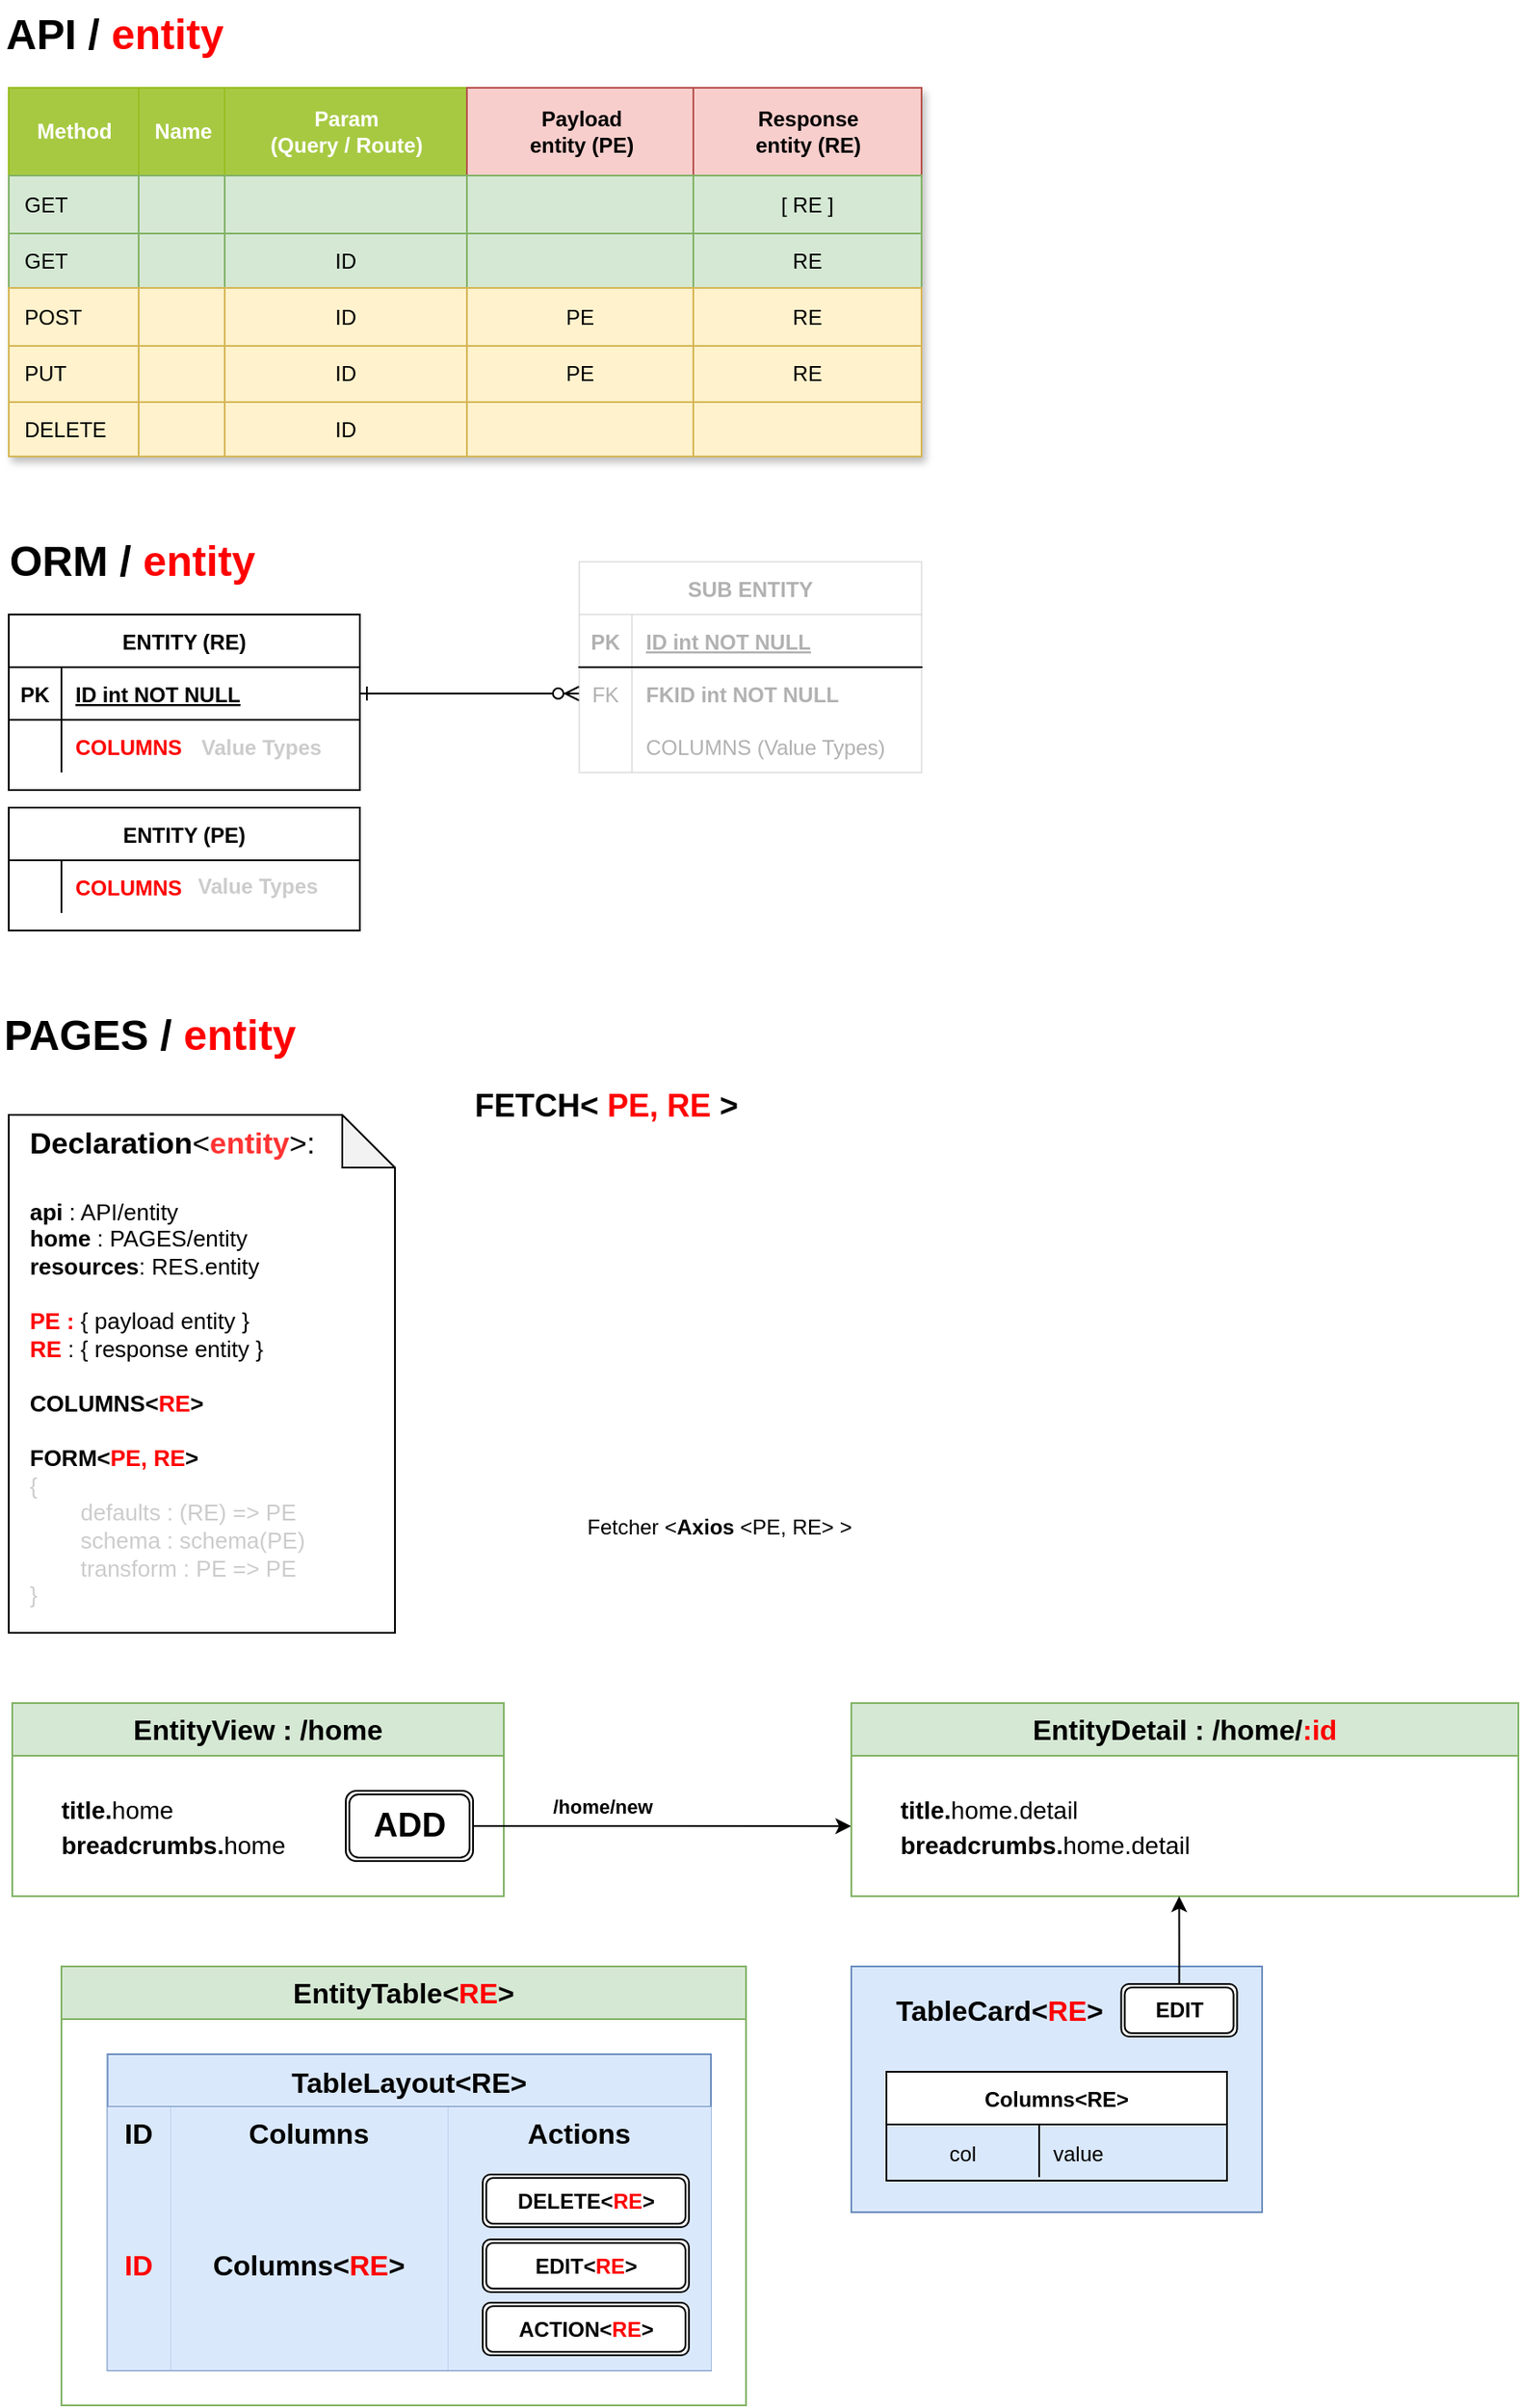 <mxfile version="24.5.2" type="github">
  <diagram id="R2lEEEUBdFMjLlhIrx00" name="Page-1">
    <mxGraphModel dx="970" dy="598" grid="1" gridSize="10" guides="1" tooltips="1" connect="1" arrows="1" fold="1" page="1" pageScale="1" pageWidth="1169" pageHeight="827" math="0" shadow="0" extFonts="Permanent Marker^https://fonts.googleapis.com/css?family=Permanent+Marker">
      <root>
        <mxCell id="0" />
        <mxCell id="1" parent="0" />
        <mxCell id="C-vyLk0tnHw3VtMMgP7b-1" value="" style="edgeStyle=entityRelationEdgeStyle;endArrow=ERzeroToMany;startArrow=ERone;endFill=1;startFill=0;" parent="1" source="C-vyLk0tnHw3VtMMgP7b-24" target="C-vyLk0tnHw3VtMMgP7b-6" edge="1">
          <mxGeometry width="100" height="100" relative="1" as="geometry">
            <mxPoint x="310" y="1030" as="sourcePoint" />
            <mxPoint x="410" y="930" as="targetPoint" />
          </mxGeometry>
        </mxCell>
        <mxCell id="C-vyLk0tnHw3VtMMgP7b-2" value="SUB ENTITY" style="shape=table;startSize=30;container=1;collapsible=1;childLayout=tableLayout;fixedRows=1;rowLines=0;fontStyle=1;align=center;resizeLast=1;opacity=50;strokeColor=#CCCCCC;textOpacity=30;" parent="1" vertex="1">
          <mxGeometry x="415" y="400" width="195" height="120" as="geometry" />
        </mxCell>
        <mxCell id="C-vyLk0tnHw3VtMMgP7b-3" value="" style="shape=partialRectangle;collapsible=0;dropTarget=0;pointerEvents=0;fillColor=none;points=[[0,0.5],[1,0.5]];portConstraint=eastwest;top=0;left=0;right=0;bottom=1;" parent="C-vyLk0tnHw3VtMMgP7b-2" vertex="1">
          <mxGeometry y="30" width="195" height="30" as="geometry" />
        </mxCell>
        <mxCell id="C-vyLk0tnHw3VtMMgP7b-4" value="PK" style="shape=partialRectangle;overflow=hidden;connectable=0;fillColor=none;top=0;left=0;bottom=0;right=0;fontStyle=1;textOpacity=30;" parent="C-vyLk0tnHw3VtMMgP7b-3" vertex="1">
          <mxGeometry width="30" height="30" as="geometry">
            <mxRectangle width="30" height="30" as="alternateBounds" />
          </mxGeometry>
        </mxCell>
        <mxCell id="C-vyLk0tnHw3VtMMgP7b-5" value="ID int NOT NULL " style="shape=partialRectangle;overflow=hidden;connectable=0;fillColor=none;top=0;left=0;bottom=0;right=0;align=left;spacingLeft=6;fontStyle=5;textOpacity=30;" parent="C-vyLk0tnHw3VtMMgP7b-3" vertex="1">
          <mxGeometry x="30" width="165" height="30" as="geometry">
            <mxRectangle width="165" height="30" as="alternateBounds" />
          </mxGeometry>
        </mxCell>
        <mxCell id="C-vyLk0tnHw3VtMMgP7b-6" value="" style="shape=partialRectangle;collapsible=0;dropTarget=0;pointerEvents=0;fillColor=none;points=[[0,0.5],[1,0.5]];portConstraint=eastwest;top=0;left=0;right=0;bottom=0;" parent="C-vyLk0tnHw3VtMMgP7b-2" vertex="1">
          <mxGeometry y="60" width="195" height="30" as="geometry" />
        </mxCell>
        <mxCell id="C-vyLk0tnHw3VtMMgP7b-7" value="FK" style="shape=partialRectangle;overflow=hidden;connectable=0;fillColor=none;top=0;left=0;bottom=0;right=0;textOpacity=30;" parent="C-vyLk0tnHw3VtMMgP7b-6" vertex="1">
          <mxGeometry width="30" height="30" as="geometry">
            <mxRectangle width="30" height="30" as="alternateBounds" />
          </mxGeometry>
        </mxCell>
        <mxCell id="C-vyLk0tnHw3VtMMgP7b-8" value="FKID int NOT NULL" style="shape=partialRectangle;overflow=hidden;connectable=0;fillColor=none;top=0;left=0;bottom=0;right=0;align=left;spacingLeft=6;fontStyle=1;textOpacity=30;" parent="C-vyLk0tnHw3VtMMgP7b-6" vertex="1">
          <mxGeometry x="30" width="165" height="30" as="geometry">
            <mxRectangle width="165" height="30" as="alternateBounds" />
          </mxGeometry>
        </mxCell>
        <mxCell id="C-vyLk0tnHw3VtMMgP7b-9" value="" style="shape=partialRectangle;collapsible=0;dropTarget=0;pointerEvents=0;fillColor=none;points=[[0,0.5],[1,0.5]];portConstraint=eastwest;top=0;left=0;right=0;bottom=0;" parent="C-vyLk0tnHw3VtMMgP7b-2" vertex="1">
          <mxGeometry y="90" width="195" height="30" as="geometry" />
        </mxCell>
        <mxCell id="C-vyLk0tnHw3VtMMgP7b-10" value="" style="shape=partialRectangle;overflow=hidden;connectable=0;fillColor=none;top=0;left=0;bottom=0;right=0;textOpacity=30;" parent="C-vyLk0tnHw3VtMMgP7b-9" vertex="1">
          <mxGeometry width="30" height="30" as="geometry">
            <mxRectangle width="30" height="30" as="alternateBounds" />
          </mxGeometry>
        </mxCell>
        <mxCell id="C-vyLk0tnHw3VtMMgP7b-11" value="COLUMNS (Value Types)" style="shape=partialRectangle;overflow=hidden;connectable=0;fillColor=none;top=0;left=0;bottom=0;right=0;align=left;spacingLeft=6;textOpacity=30;" parent="C-vyLk0tnHw3VtMMgP7b-9" vertex="1">
          <mxGeometry x="30" width="165" height="30" as="geometry">
            <mxRectangle width="165" height="30" as="alternateBounds" />
          </mxGeometry>
        </mxCell>
        <mxCell id="C-vyLk0tnHw3VtMMgP7b-23" value="ENTITY (RE)" style="shape=table;startSize=30;container=1;collapsible=1;childLayout=tableLayout;fixedRows=1;rowLines=0;fontStyle=1;align=center;resizeLast=1;fontColor=#000000;" parent="1" vertex="1">
          <mxGeometry x="90" y="430" width="200" height="100" as="geometry" />
        </mxCell>
        <mxCell id="C-vyLk0tnHw3VtMMgP7b-24" value="" style="shape=partialRectangle;collapsible=0;dropTarget=0;pointerEvents=0;fillColor=none;points=[[0,0.5],[1,0.5]];portConstraint=eastwest;top=0;left=0;right=0;bottom=1;" parent="C-vyLk0tnHw3VtMMgP7b-23" vertex="1">
          <mxGeometry y="30" width="200" height="30" as="geometry" />
        </mxCell>
        <mxCell id="C-vyLk0tnHw3VtMMgP7b-25" value="PK" style="shape=partialRectangle;overflow=hidden;connectable=0;fillColor=none;top=0;left=0;bottom=0;right=0;fontStyle=1;" parent="C-vyLk0tnHw3VtMMgP7b-24" vertex="1">
          <mxGeometry width="30" height="30" as="geometry">
            <mxRectangle width="30" height="30" as="alternateBounds" />
          </mxGeometry>
        </mxCell>
        <mxCell id="C-vyLk0tnHw3VtMMgP7b-26" value="ID int NOT NULL " style="shape=partialRectangle;overflow=hidden;connectable=0;fillColor=none;top=0;left=0;bottom=0;right=0;align=left;spacingLeft=6;fontStyle=5;" parent="C-vyLk0tnHw3VtMMgP7b-24" vertex="1">
          <mxGeometry x="30" width="170" height="30" as="geometry">
            <mxRectangle width="170" height="30" as="alternateBounds" />
          </mxGeometry>
        </mxCell>
        <mxCell id="C-vyLk0tnHw3VtMMgP7b-27" value="" style="shape=partialRectangle;collapsible=0;dropTarget=0;pointerEvents=0;fillColor=none;points=[[0,0.5],[1,0.5]];portConstraint=eastwest;top=0;left=0;right=0;bottom=0;" parent="C-vyLk0tnHw3VtMMgP7b-23" vertex="1">
          <mxGeometry y="60" width="200" height="30" as="geometry" />
        </mxCell>
        <mxCell id="C-vyLk0tnHw3VtMMgP7b-28" value="" style="shape=partialRectangle;overflow=hidden;connectable=0;fillColor=none;top=0;left=0;bottom=0;right=0;" parent="C-vyLk0tnHw3VtMMgP7b-27" vertex="1">
          <mxGeometry width="30" height="30" as="geometry">
            <mxRectangle width="30" height="30" as="alternateBounds" />
          </mxGeometry>
        </mxCell>
        <mxCell id="C-vyLk0tnHw3VtMMgP7b-29" value="COLUMNS" style="shape=partialRectangle;overflow=hidden;connectable=0;fillColor=none;top=0;left=0;bottom=0;right=0;align=left;spacingLeft=6;fontColor=#FF0000;fontStyle=1" parent="C-vyLk0tnHw3VtMMgP7b-27" vertex="1">
          <mxGeometry x="30" width="170" height="30" as="geometry">
            <mxRectangle width="170" height="30" as="alternateBounds" />
          </mxGeometry>
        </mxCell>
        <mxCell id="YahrEmIbVGKIaJTnLxun-7" value="Assets" style="childLayout=tableLayout;recursiveResize=0;strokeColor=#98bf21;fillColor=#A7C942;shadow=1;" parent="1" vertex="1">
          <mxGeometry x="90" y="130" width="520" height="210" as="geometry" />
        </mxCell>
        <mxCell id="YahrEmIbVGKIaJTnLxun-8" style="shape=tableRow;horizontal=0;startSize=0;swimlaneHead=0;swimlaneBody=0;top=0;left=0;bottom=0;right=0;dropTarget=0;collapsible=0;recursiveResize=0;expand=0;fontStyle=0;strokeColor=inherit;fillColor=#ffffff;" parent="YahrEmIbVGKIaJTnLxun-7" vertex="1">
          <mxGeometry width="520" height="50" as="geometry" />
        </mxCell>
        <mxCell id="YahrEmIbVGKIaJTnLxun-68" value="Method" style="connectable=0;recursiveResize=0;strokeColor=inherit;fillColor=#A7C942;align=center;fontStyle=1;fontColor=#FFFFFF;html=1;" parent="YahrEmIbVGKIaJTnLxun-8" vertex="1">
          <mxGeometry width="74" height="50" as="geometry">
            <mxRectangle width="74" height="50" as="alternateBounds" />
          </mxGeometry>
        </mxCell>
        <mxCell id="YahrEmIbVGKIaJTnLxun-57" value="Name" style="connectable=0;recursiveResize=0;strokeColor=inherit;fillColor=#A7C942;align=center;fontStyle=1;fontColor=#FFFFFF;html=1;" parent="YahrEmIbVGKIaJTnLxun-8" vertex="1">
          <mxGeometry x="74" width="49" height="50" as="geometry">
            <mxRectangle width="49" height="50" as="alternateBounds" />
          </mxGeometry>
        </mxCell>
        <mxCell id="YahrEmIbVGKIaJTnLxun-9" value="Param&lt;div&gt;(Query / Route)&lt;/div&gt;" style="connectable=0;recursiveResize=0;strokeColor=inherit;fillColor=#A7C942;align=center;fontStyle=1;fontColor=#FFFFFF;html=1;" parent="YahrEmIbVGKIaJTnLxun-8" vertex="1">
          <mxGeometry x="123" width="138" height="50" as="geometry">
            <mxRectangle width="138" height="50" as="alternateBounds" />
          </mxGeometry>
        </mxCell>
        <mxCell id="YahrEmIbVGKIaJTnLxun-10" value="Payload&lt;div&gt;entity (PE)&lt;/div&gt;" style="connectable=0;recursiveResize=0;strokeColor=#b85450;fillColor=#f8cecc;align=center;fontStyle=1;html=1;" parent="YahrEmIbVGKIaJTnLxun-8" vertex="1">
          <mxGeometry x="261" width="129" height="50" as="geometry">
            <mxRectangle width="129" height="50" as="alternateBounds" />
          </mxGeometry>
        </mxCell>
        <mxCell id="YahrEmIbVGKIaJTnLxun-11" value="Response&lt;div&gt;entity (RE)&lt;/div&gt;" style="connectable=0;recursiveResize=0;strokeColor=#b85450;fillColor=#f8cecc;align=center;fontStyle=1;html=1;" parent="YahrEmIbVGKIaJTnLxun-8" vertex="1">
          <mxGeometry x="390" width="130" height="50" as="geometry">
            <mxRectangle width="130" height="50" as="alternateBounds" />
          </mxGeometry>
        </mxCell>
        <mxCell id="YahrEmIbVGKIaJTnLxun-12" value="" style="shape=tableRow;horizontal=0;startSize=0;swimlaneHead=0;swimlaneBody=0;top=0;left=0;bottom=0;right=0;dropTarget=0;collapsible=0;recursiveResize=0;expand=0;fontStyle=0;strokeColor=inherit;fillColor=#ffffff;" parent="YahrEmIbVGKIaJTnLxun-7" vertex="1">
          <mxGeometry y="50" width="520" height="33" as="geometry" />
        </mxCell>
        <mxCell id="YahrEmIbVGKIaJTnLxun-69" value="GET" style="connectable=0;recursiveResize=0;strokeColor=#82b366;fillColor=#d5e8d4;align=left;whiteSpace=wrap;html=1;spacingLeft=7;" parent="YahrEmIbVGKIaJTnLxun-12" vertex="1">
          <mxGeometry width="74" height="33" as="geometry">
            <mxRectangle width="74" height="33" as="alternateBounds" />
          </mxGeometry>
        </mxCell>
        <mxCell id="YahrEmIbVGKIaJTnLxun-58" value="" style="connectable=0;recursiveResize=0;strokeColor=#82b366;fillColor=#d5e8d4;align=center;whiteSpace=wrap;html=1;" parent="YahrEmIbVGKIaJTnLxun-12" vertex="1">
          <mxGeometry x="74" width="49" height="33" as="geometry">
            <mxRectangle width="49" height="33" as="alternateBounds" />
          </mxGeometry>
        </mxCell>
        <mxCell id="YahrEmIbVGKIaJTnLxun-13" value="" style="connectable=0;recursiveResize=0;strokeColor=#82b366;fillColor=#d5e8d4;align=center;whiteSpace=wrap;html=1;" parent="YahrEmIbVGKIaJTnLxun-12" vertex="1">
          <mxGeometry x="123" width="138" height="33" as="geometry">
            <mxRectangle width="138" height="33" as="alternateBounds" />
          </mxGeometry>
        </mxCell>
        <mxCell id="YahrEmIbVGKIaJTnLxun-14" value="" style="connectable=0;recursiveResize=0;strokeColor=#82b366;fillColor=#d5e8d4;align=center;whiteSpace=wrap;html=1;" parent="YahrEmIbVGKIaJTnLxun-12" vertex="1">
          <mxGeometry x="261" width="129" height="33" as="geometry">
            <mxRectangle width="129" height="33" as="alternateBounds" />
          </mxGeometry>
        </mxCell>
        <mxCell id="YahrEmIbVGKIaJTnLxun-15" value="[ RE ]" style="connectable=0;recursiveResize=0;strokeColor=#82b366;fillColor=#d5e8d4;align=center;whiteSpace=wrap;html=1;" parent="YahrEmIbVGKIaJTnLxun-12" vertex="1">
          <mxGeometry x="390" width="130" height="33" as="geometry">
            <mxRectangle width="130" height="33" as="alternateBounds" />
          </mxGeometry>
        </mxCell>
        <mxCell id="YahrEmIbVGKIaJTnLxun-16" value="" style="shape=tableRow;horizontal=0;startSize=0;swimlaneHead=0;swimlaneBody=0;top=0;left=0;bottom=0;right=0;dropTarget=0;collapsible=0;recursiveResize=0;expand=0;fontStyle=1;strokeColor=inherit;fillColor=#EAF2D3;" parent="YahrEmIbVGKIaJTnLxun-7" vertex="1">
          <mxGeometry y="83" width="520" height="31" as="geometry" />
        </mxCell>
        <mxCell id="YahrEmIbVGKIaJTnLxun-70" value="GET" style="connectable=0;recursiveResize=0;strokeColor=#82b366;fillColor=#d5e8d4;whiteSpace=wrap;html=1;align=left;spacingLeft=7;" parent="YahrEmIbVGKIaJTnLxun-16" vertex="1">
          <mxGeometry width="74" height="31" as="geometry">
            <mxRectangle width="74" height="31" as="alternateBounds" />
          </mxGeometry>
        </mxCell>
        <mxCell id="YahrEmIbVGKIaJTnLxun-59" value="" style="connectable=0;recursiveResize=0;strokeColor=#82b366;fillColor=#d5e8d4;whiteSpace=wrap;html=1;" parent="YahrEmIbVGKIaJTnLxun-16" vertex="1">
          <mxGeometry x="74" width="49" height="31" as="geometry">
            <mxRectangle width="49" height="31" as="alternateBounds" />
          </mxGeometry>
        </mxCell>
        <mxCell id="YahrEmIbVGKIaJTnLxun-17" value="ID" style="connectable=0;recursiveResize=0;strokeColor=#82b366;fillColor=#d5e8d4;whiteSpace=wrap;html=1;" parent="YahrEmIbVGKIaJTnLxun-16" vertex="1">
          <mxGeometry x="123" width="138" height="31" as="geometry">
            <mxRectangle width="138" height="31" as="alternateBounds" />
          </mxGeometry>
        </mxCell>
        <mxCell id="YahrEmIbVGKIaJTnLxun-18" value="" style="connectable=0;recursiveResize=0;strokeColor=#82b366;fillColor=#d5e8d4;whiteSpace=wrap;html=1;" parent="YahrEmIbVGKIaJTnLxun-16" vertex="1">
          <mxGeometry x="261" width="129" height="31" as="geometry">
            <mxRectangle width="129" height="31" as="alternateBounds" />
          </mxGeometry>
        </mxCell>
        <mxCell id="YahrEmIbVGKIaJTnLxun-19" value="RE" style="connectable=0;recursiveResize=0;strokeColor=#82b366;fillColor=#d5e8d4;whiteSpace=wrap;html=1;" parent="YahrEmIbVGKIaJTnLxun-16" vertex="1">
          <mxGeometry x="390" width="130" height="31" as="geometry">
            <mxRectangle width="130" height="31" as="alternateBounds" />
          </mxGeometry>
        </mxCell>
        <mxCell id="YahrEmIbVGKIaJTnLxun-20" value="" style="shape=tableRow;horizontal=0;startSize=0;swimlaneHead=0;swimlaneBody=0;top=0;left=0;bottom=0;right=0;dropTarget=0;collapsible=0;recursiveResize=0;expand=0;fontStyle=0;strokeColor=inherit;fillColor=#ffffff;" parent="YahrEmIbVGKIaJTnLxun-7" vertex="1">
          <mxGeometry y="114" width="520" height="33" as="geometry" />
        </mxCell>
        <mxCell id="YahrEmIbVGKIaJTnLxun-71" value="POST" style="connectable=0;recursiveResize=0;strokeColor=#d6b656;fillColor=#fff2cc;fontStyle=0;align=left;whiteSpace=wrap;html=1;spacingLeft=7;" parent="YahrEmIbVGKIaJTnLxun-20" vertex="1">
          <mxGeometry width="74" height="33" as="geometry">
            <mxRectangle width="74" height="33" as="alternateBounds" />
          </mxGeometry>
        </mxCell>
        <mxCell id="YahrEmIbVGKIaJTnLxun-60" style="connectable=0;recursiveResize=0;strokeColor=#d6b656;fillColor=#fff2cc;fontStyle=0;align=center;whiteSpace=wrap;html=1;" parent="YahrEmIbVGKIaJTnLxun-20" vertex="1">
          <mxGeometry x="74" width="49" height="33" as="geometry">
            <mxRectangle width="49" height="33" as="alternateBounds" />
          </mxGeometry>
        </mxCell>
        <mxCell id="YahrEmIbVGKIaJTnLxun-21" value="ID" style="connectable=0;recursiveResize=0;strokeColor=#d6b656;fillColor=#fff2cc;fontStyle=0;align=center;whiteSpace=wrap;html=1;" parent="YahrEmIbVGKIaJTnLxun-20" vertex="1">
          <mxGeometry x="123" width="138" height="33" as="geometry">
            <mxRectangle width="138" height="33" as="alternateBounds" />
          </mxGeometry>
        </mxCell>
        <mxCell id="YahrEmIbVGKIaJTnLxun-22" value="PE" style="connectable=0;recursiveResize=0;strokeColor=#d6b656;fillColor=#fff2cc;fontStyle=0;align=center;whiteSpace=wrap;html=1;" parent="YahrEmIbVGKIaJTnLxun-20" vertex="1">
          <mxGeometry x="261" width="129" height="33" as="geometry">
            <mxRectangle width="129" height="33" as="alternateBounds" />
          </mxGeometry>
        </mxCell>
        <mxCell id="YahrEmIbVGKIaJTnLxun-23" value="RE" style="connectable=0;recursiveResize=0;strokeColor=#d6b656;fillColor=#fff2cc;fontStyle=0;align=center;whiteSpace=wrap;html=1;" parent="YahrEmIbVGKIaJTnLxun-20" vertex="1">
          <mxGeometry x="390" width="130" height="33" as="geometry">
            <mxRectangle width="130" height="33" as="alternateBounds" />
          </mxGeometry>
        </mxCell>
        <mxCell id="YahrEmIbVGKIaJTnLxun-24" value="" style="shape=tableRow;horizontal=0;startSize=0;swimlaneHead=0;swimlaneBody=0;top=0;left=0;bottom=0;right=0;dropTarget=0;collapsible=0;recursiveResize=0;expand=0;fontStyle=1;strokeColor=inherit;fillColor=#EAF2D3;" parent="YahrEmIbVGKIaJTnLxun-7" vertex="1">
          <mxGeometry y="147" width="520" height="32" as="geometry" />
        </mxCell>
        <mxCell id="YahrEmIbVGKIaJTnLxun-72" value="PUT" style="connectable=0;recursiveResize=0;strokeColor=#d6b656;fillColor=#fff2cc;whiteSpace=wrap;html=1;align=left;spacingLeft=7;" parent="YahrEmIbVGKIaJTnLxun-24" vertex="1">
          <mxGeometry width="74" height="32" as="geometry">
            <mxRectangle width="74" height="32" as="alternateBounds" />
          </mxGeometry>
        </mxCell>
        <mxCell id="YahrEmIbVGKIaJTnLxun-61" style="connectable=0;recursiveResize=0;strokeColor=#d6b656;fillColor=#fff2cc;whiteSpace=wrap;html=1;" parent="YahrEmIbVGKIaJTnLxun-24" vertex="1">
          <mxGeometry x="74" width="49" height="32" as="geometry">
            <mxRectangle width="49" height="32" as="alternateBounds" />
          </mxGeometry>
        </mxCell>
        <mxCell id="YahrEmIbVGKIaJTnLxun-25" value="ID" style="connectable=0;recursiveResize=0;strokeColor=#d6b656;fillColor=#fff2cc;whiteSpace=wrap;html=1;" parent="YahrEmIbVGKIaJTnLxun-24" vertex="1">
          <mxGeometry x="123" width="138" height="32" as="geometry">
            <mxRectangle width="138" height="32" as="alternateBounds" />
          </mxGeometry>
        </mxCell>
        <mxCell id="YahrEmIbVGKIaJTnLxun-26" value="PE" style="connectable=0;recursiveResize=0;strokeColor=#d6b656;fillColor=#fff2cc;whiteSpace=wrap;html=1;" parent="YahrEmIbVGKIaJTnLxun-24" vertex="1">
          <mxGeometry x="261" width="129" height="32" as="geometry">
            <mxRectangle width="129" height="32" as="alternateBounds" />
          </mxGeometry>
        </mxCell>
        <mxCell id="YahrEmIbVGKIaJTnLxun-27" value="RE" style="connectable=0;recursiveResize=0;strokeColor=#d6b656;fillColor=#fff2cc;whiteSpace=wrap;html=1;" parent="YahrEmIbVGKIaJTnLxun-24" vertex="1">
          <mxGeometry x="390" width="130" height="32" as="geometry">
            <mxRectangle width="130" height="32" as="alternateBounds" />
          </mxGeometry>
        </mxCell>
        <mxCell id="YahrEmIbVGKIaJTnLxun-62" style="shape=tableRow;horizontal=0;startSize=0;swimlaneHead=0;swimlaneBody=0;top=0;left=0;bottom=0;right=0;dropTarget=0;collapsible=0;recursiveResize=0;expand=0;fontStyle=1;strokeColor=inherit;fillColor=#EAF2D3;" parent="YahrEmIbVGKIaJTnLxun-7" vertex="1">
          <mxGeometry y="179" width="520" height="31" as="geometry" />
        </mxCell>
        <mxCell id="YahrEmIbVGKIaJTnLxun-73" value="DELETE" style="connectable=0;recursiveResize=0;whiteSpace=wrap;html=1;align=left;spacingLeft=7;fillColor=#fff2cc;strokeColor=#d6b656;" parent="YahrEmIbVGKIaJTnLxun-62" vertex="1">
          <mxGeometry width="74" height="31" as="geometry">
            <mxRectangle width="74" height="31" as="alternateBounds" />
          </mxGeometry>
        </mxCell>
        <mxCell id="YahrEmIbVGKIaJTnLxun-63" style="connectable=0;recursiveResize=0;whiteSpace=wrap;html=1;fillColor=#fff2cc;strokeColor=#d6b656;" parent="YahrEmIbVGKIaJTnLxun-62" vertex="1">
          <mxGeometry x="74" width="49" height="31" as="geometry">
            <mxRectangle width="49" height="31" as="alternateBounds" />
          </mxGeometry>
        </mxCell>
        <mxCell id="YahrEmIbVGKIaJTnLxun-64" value="ID" style="connectable=0;recursiveResize=0;whiteSpace=wrap;html=1;fillColor=#fff2cc;strokeColor=#d6b656;" parent="YahrEmIbVGKIaJTnLxun-62" vertex="1">
          <mxGeometry x="123" width="138" height="31" as="geometry">
            <mxRectangle width="138" height="31" as="alternateBounds" />
          </mxGeometry>
        </mxCell>
        <mxCell id="YahrEmIbVGKIaJTnLxun-65" style="connectable=0;recursiveResize=0;whiteSpace=wrap;html=1;fillColor=#fff2cc;strokeColor=#d6b656;" parent="YahrEmIbVGKIaJTnLxun-62" vertex="1">
          <mxGeometry x="261" width="129" height="31" as="geometry">
            <mxRectangle width="129" height="31" as="alternateBounds" />
          </mxGeometry>
        </mxCell>
        <mxCell id="YahrEmIbVGKIaJTnLxun-66" style="connectable=0;recursiveResize=0;whiteSpace=wrap;html=1;fillColor=#fff2cc;strokeColor=#d6b656;" parent="YahrEmIbVGKIaJTnLxun-62" vertex="1">
          <mxGeometry x="390" width="130" height="31" as="geometry">
            <mxRectangle width="130" height="31" as="alternateBounds" />
          </mxGeometry>
        </mxCell>
        <mxCell id="YahrEmIbVGKIaJTnLxun-74" value="ENTITY (PE)" style="shape=table;startSize=30;container=1;collapsible=1;childLayout=tableLayout;fixedRows=1;rowLines=0;fontStyle=1;align=center;resizeLast=1;fontColor=#000000;" parent="1" vertex="1">
          <mxGeometry x="90" y="540" width="200" height="70" as="geometry" />
        </mxCell>
        <mxCell id="YahrEmIbVGKIaJTnLxun-78" value="" style="shape=partialRectangle;collapsible=0;dropTarget=0;pointerEvents=0;fillColor=none;points=[[0,0.5],[1,0.5]];portConstraint=eastwest;top=0;left=0;right=0;bottom=0;" parent="YahrEmIbVGKIaJTnLxun-74" vertex="1">
          <mxGeometry y="30" width="200" height="30" as="geometry" />
        </mxCell>
        <mxCell id="YahrEmIbVGKIaJTnLxun-79" value="" style="shape=partialRectangle;overflow=hidden;connectable=0;fillColor=none;top=0;left=0;bottom=0;right=0;" parent="YahrEmIbVGKIaJTnLxun-78" vertex="1">
          <mxGeometry width="30" height="30" as="geometry">
            <mxRectangle width="30" height="30" as="alternateBounds" />
          </mxGeometry>
        </mxCell>
        <mxCell id="YahrEmIbVGKIaJTnLxun-80" value="COLUMNS" style="shape=partialRectangle;overflow=hidden;connectable=0;fillColor=none;top=0;left=0;bottom=0;right=0;align=left;spacingLeft=6;fontColor=#FF0000;fontStyle=1" parent="YahrEmIbVGKIaJTnLxun-78" vertex="1">
          <mxGeometry x="30" width="170" height="30" as="geometry">
            <mxRectangle width="170" height="30" as="alternateBounds" />
          </mxGeometry>
        </mxCell>
        <mxCell id="YahrEmIbVGKIaJTnLxun-81" value="API /&amp;nbsp;&lt;font color=&quot;#ff0000&quot;&gt;entity&lt;/font&gt;" style="text;strokeColor=none;fillColor=none;html=1;fontSize=24;fontStyle=1;verticalAlign=middle;align=center;" parent="1" vertex="1">
          <mxGeometry x="100" y="80" width="100" height="40" as="geometry" />
        </mxCell>
        <mxCell id="YahrEmIbVGKIaJTnLxun-82" value="ORM /&amp;nbsp;&lt;font color=&quot;#ff0000&quot;&gt;entity&lt;/font&gt;" style="text;strokeColor=none;fillColor=none;html=1;fontSize=24;fontStyle=1;verticalAlign=middle;align=center;" parent="1" vertex="1">
          <mxGeometry x="110" y="380" width="100" height="40" as="geometry" />
        </mxCell>
        <UserObject label="&lt;b&gt;Value Types&lt;/b&gt;" placeholders="1" name="Variable" id="YahrEmIbVGKIaJTnLxun-83">
          <mxCell style="text;html=1;strokeColor=none;fillColor=none;align=center;verticalAlign=middle;whiteSpace=wrap;overflow=hidden;fontColor=#CCCCCC;" parent="1" vertex="1">
            <mxGeometry x="194" y="496" width="80" height="20" as="geometry" />
          </mxCell>
        </UserObject>
        <UserObject label="&lt;b&gt;Value Types&lt;/b&gt;" placeholders="1" name="Variable" id="YahrEmIbVGKIaJTnLxun-84">
          <mxCell style="text;html=1;strokeColor=none;fillColor=none;align=center;verticalAlign=middle;whiteSpace=wrap;overflow=hidden;fontColor=#CCCCCC;" parent="1" vertex="1">
            <mxGeometry x="192" y="575" width="80" height="20" as="geometry" />
          </mxCell>
        </UserObject>
        <mxCell id="YahrEmIbVGKIaJTnLxun-85" value="PAGES /&amp;nbsp;&lt;font color=&quot;#ff0000&quot;&gt;entity&lt;/font&gt;" style="text;strokeColor=none;fillColor=none;html=1;fontSize=24;fontStyle=1;verticalAlign=middle;align=center;" parent="1" vertex="1">
          <mxGeometry x="120" y="650" width="100" height="40" as="geometry" />
        </mxCell>
        <mxCell id="YahrEmIbVGKIaJTnLxun-86" value="&lt;font style=&quot;font-size: 17px;&quot;&gt;&lt;b style=&quot;&quot;&gt;Declaration&lt;/b&gt;&amp;lt;&lt;b style=&quot;&quot;&gt;&lt;font color=&quot;#ff3333&quot; style=&quot;font-size: 17px;&quot;&gt;entity&lt;/font&gt;&lt;/b&gt;&amp;gt;:&lt;/font&gt;&lt;div style=&quot;font-size: 17px;&quot;&gt;&lt;font style=&quot;font-size: 17px;&quot;&gt;&lt;br style=&quot;font-size: 13px;&quot;&gt;&lt;/font&gt;&lt;div style=&quot;font-size: 13px;&quot;&gt;&lt;font style=&quot;font-size: 13px;&quot;&gt;&lt;b&gt;api&lt;/b&gt; : API/entity&lt;/font&gt;&lt;/div&gt;&lt;div style=&quot;font-size: 13px;&quot;&gt;&lt;font style=&quot;font-size: 13px;&quot;&gt;&lt;b&gt;home&lt;/b&gt; : PAGES/entity&lt;/font&gt;&lt;/div&gt;&lt;div style=&quot;font-size: 13px;&quot;&gt;&lt;span style=&quot;background-color: initial; font-size: 13px;&quot;&gt;&lt;font style=&quot;font-size: 13px;&quot;&gt;&lt;b&gt;resources&lt;/b&gt;: RES.entity&lt;/font&gt;&lt;/span&gt;&lt;/div&gt;&lt;div style=&quot;font-size: 13px;&quot;&gt;&lt;span style=&quot;background-color: initial; font-size: 13px;&quot;&gt;&lt;font style=&quot;font-size: 13px;&quot;&gt;&lt;br&gt;&lt;/font&gt;&lt;/span&gt;&lt;/div&gt;&lt;div style=&quot;font-size: 13px;&quot;&gt;&lt;div style=&quot;font-size: 13px;&quot;&gt;&lt;font style=&quot;font-size: 13px;&quot;&gt;&lt;b style=&quot;font-size: 13px;&quot;&gt;&lt;font color=&quot;#ff0000&quot; style=&quot;font-size: 13px;&quot;&gt;PE :&lt;/font&gt;&lt;/b&gt;&amp;nbsp;{ payload entity }&lt;/font&gt;&lt;/div&gt;&lt;div style=&quot;font-size: 13px;&quot;&gt;&lt;font style=&quot;font-size: 13px;&quot;&gt;&lt;font color=&quot;#ff0000&quot; style=&quot;background-color: initial; font-size: 13px;&quot;&gt;&lt;b style=&quot;font-size: 13px;&quot;&gt;RE&lt;/b&gt;&lt;/font&gt;&lt;span style=&quot;background-color: initial; font-size: 13px;&quot;&gt;&amp;nbsp;:&lt;/span&gt;&lt;span style=&quot;background-color: initial; font-size: 13px;&quot;&gt;&amp;nbsp;{ response entity }&lt;/span&gt;&lt;/font&gt;&lt;/div&gt;&lt;/div&gt;&lt;div style=&quot;font-size: 13px;&quot;&gt;&lt;span style=&quot;background-color: initial; font-size: 13px;&quot;&gt;&lt;font style=&quot;font-size: 13px;&quot;&gt;&lt;br style=&quot;font-size: 13px;&quot;&gt;&lt;/font&gt;&lt;/span&gt;&lt;/div&gt;&lt;div style=&quot;font-size: 13px;&quot;&gt;&lt;span style=&quot;background-color: initial; font-size: 13px;&quot;&gt;&lt;b style=&quot;font-size: 13px;&quot;&gt;&lt;font style=&quot;font-size: 13px;&quot;&gt;COLUMNS&amp;lt;&lt;font color=&quot;#ff0000&quot; style=&quot;font-size: 13px;&quot;&gt;RE&lt;/font&gt;&amp;gt;&lt;/font&gt;&lt;/b&gt;&lt;/span&gt;&lt;/div&gt;&lt;div style=&quot;font-size: 13px;&quot;&gt;&lt;span style=&quot;background-color: initial; font-size: 13px;&quot;&gt;&lt;b style=&quot;font-size: 13px;&quot;&gt;&lt;font style=&quot;font-size: 13px;&quot;&gt;&lt;br&gt;&lt;/font&gt;&lt;/b&gt;&lt;/span&gt;&lt;/div&gt;&lt;div style=&quot;font-size: 13px;&quot;&gt;&lt;div style=&quot;font-size: 13px;&quot;&gt;&lt;b style=&quot;font-size: 13px;&quot;&gt;&lt;font style=&quot;font-size: 13px;&quot;&gt;&lt;span style=&quot;background-color: initial; font-size: 13px;&quot;&gt;FORM&amp;lt;&lt;font color=&quot;#ff0000&quot; style=&quot;font-size: 13px;&quot;&gt;PE,&lt;/font&gt; &lt;font color=&quot;#ff0000&quot; style=&quot;font-size: 13px;&quot;&gt;RE&lt;/font&gt;&amp;gt;&lt;/span&gt;&lt;br style=&quot;font-size: 13px;&quot;&gt;&lt;/font&gt;&lt;/b&gt;&lt;/div&gt;&lt;/div&gt;&lt;/div&gt;&lt;div style=&quot;font-size: 13px;&quot;&gt;&lt;span style=&quot;background-color: initial; font-size: 13px;&quot;&gt;&lt;font color=&quot;#cccccc&quot; style=&quot;font-size: 13px;&quot;&gt;{&lt;/font&gt;&lt;/span&gt;&lt;/div&gt;&lt;div style=&quot;font-size: 13px;&quot;&gt;&lt;span style=&quot;background-color: initial; font-size: 13px;&quot;&gt;&lt;font color=&quot;#cccccc&quot; style=&quot;font-size: 13px;&quot;&gt;&lt;span style=&quot;white-space: pre; font-size: 13px;&quot;&gt;&#x9;&lt;/span&gt;defaults : (RE) =&amp;gt; PE&lt;br style=&quot;font-size: 13px;&quot;&gt;&lt;/font&gt;&lt;/span&gt;&lt;/div&gt;&lt;div style=&quot;font-size: 13px;&quot;&gt;&lt;span style=&quot;background-color: initial; font-size: 13px;&quot;&gt;&lt;font color=&quot;#cccccc&quot; style=&quot;font-size: 13px;&quot;&gt;&lt;span style=&quot;white-space: pre; font-size: 13px;&quot;&gt;&#x9;&lt;/span&gt;schema : schema(PE)&lt;/font&gt;&lt;/span&gt;&lt;/div&gt;&lt;div style=&quot;font-size: 13px;&quot;&gt;&lt;span style=&quot;background-color: initial; font-size: 13px;&quot;&gt;&lt;font color=&quot;#cccccc&quot; style=&quot;font-size: 13px;&quot;&gt;&lt;span style=&quot;white-space: pre; font-size: 13px;&quot;&gt;&#x9;&lt;/span&gt;transform : PE =&amp;gt; PE&amp;nbsp;&lt;br style=&quot;font-size: 13px;&quot;&gt;&lt;/font&gt;&lt;/span&gt;&lt;/div&gt;&lt;div style=&quot;font-size: 13px;&quot;&gt;&lt;span style=&quot;background-color: initial; font-size: 13px;&quot;&gt;&lt;font color=&quot;#cccccc&quot; style=&quot;font-size: 13px;&quot;&gt;}&lt;/font&gt;&lt;/span&gt;&lt;/div&gt;" style="shape=note;whiteSpace=wrap;html=1;backgroundOutline=1;darkOpacity=0.05;align=left;spacingLeft=10;verticalAlign=top;fontSize=13;" parent="1" vertex="1">
          <mxGeometry x="90" y="715" width="220" height="295" as="geometry" />
        </mxCell>
        <mxCell id="K0PCjT4belstwywt3aMA-4" value="FETCH&amp;lt;&amp;nbsp;&lt;font style=&quot;font-size: 18px;&quot; color=&quot;#ff0000&quot;&gt;PE, RE&amp;nbsp;&lt;/font&gt;&lt;font style=&quot;font-size: 18px;&quot;&gt;&amp;gt;&lt;/font&gt;" style="text;strokeColor=none;fillColor=none;html=1;fontSize=18;fontStyle=1;verticalAlign=middle;align=center;" vertex="1" parent="1">
          <mxGeometry x="380" y="690" width="100" height="40" as="geometry" />
        </mxCell>
        <mxCell id="K0PCjT4belstwywt3aMA-6" value="Fetcher &amp;lt;&lt;b&gt;Axios&lt;/b&gt; &amp;lt;PE, RE&amp;gt; &amp;gt;" style="text;html=1;align=center;verticalAlign=middle;whiteSpace=wrap;rounded=0;" vertex="1" parent="1">
          <mxGeometry x="360" y="935" width="270" height="30" as="geometry" />
        </mxCell>
        <mxCell id="K0PCjT4belstwywt3aMA-7" value="&lt;font style=&quot;font-size: 16px;&quot;&gt;EntityView : /home&lt;/font&gt;" style="swimlane;whiteSpace=wrap;html=1;startSize=30;fillColor=#d5e8d4;strokeColor=#82b366;" vertex="1" parent="1">
          <mxGeometry x="92" y="1050" width="280" height="110" as="geometry" />
        </mxCell>
        <mxCell id="K0PCjT4belstwywt3aMA-88" style="edgeStyle=orthogonalEdgeStyle;rounded=0;orthogonalLoop=1;jettySize=auto;html=1;exitX=1;exitY=0.5;exitDx=0;exitDy=0;" edge="1" parent="K0PCjT4belstwywt3aMA-7" source="K0PCjT4belstwywt3aMA-23">
          <mxGeometry relative="1" as="geometry">
            <mxPoint x="478" y="70.095" as="targetPoint" />
          </mxGeometry>
        </mxCell>
        <mxCell id="K0PCjT4belstwywt3aMA-89" value="&amp;nbsp;/home/new&amp;nbsp;" style="edgeLabel;html=1;align=right;verticalAlign=bottom;resizable=0;points=[];fontStyle=1;labelPosition=left;verticalLabelPosition=top;spacingTop=7;spacingBottom=5;" vertex="1" connectable="0" parent="K0PCjT4belstwywt3aMA-88">
          <mxGeometry x="-0.019" y="-2" relative="1" as="geometry">
            <mxPoint as="offset" />
          </mxGeometry>
        </mxCell>
        <mxCell id="K0PCjT4belstwywt3aMA-23" value="&lt;b&gt;&lt;font style=&quot;font-size: 19px;&quot;&gt;ADD&lt;/font&gt;&lt;/b&gt;" style="shape=ext;double=1;rounded=1;whiteSpace=wrap;html=1;" vertex="1" parent="K0PCjT4belstwywt3aMA-7">
          <mxGeometry x="190" y="50" width="72.5" height="40" as="geometry" />
        </mxCell>
        <UserObject label="&lt;b style=&quot;font-size: 14px;&quot;&gt;breadcrumbs.&lt;/b&gt;home" placeholders="1" name="Variable" id="K0PCjT4belstwywt3aMA-26">
          <mxCell style="text;html=1;strokeColor=none;fillColor=none;align=left;verticalAlign=middle;whiteSpace=wrap;overflow=hidden;fontSize=14;" vertex="1" parent="K0PCjT4belstwywt3aMA-7">
            <mxGeometry x="26" y="70" width="167.5" height="20" as="geometry" />
          </mxCell>
        </UserObject>
        <UserObject label="&lt;b style=&quot;font-size: 14px;&quot;&gt;title.&lt;/b&gt;home" placeholders="1" name="Variable" id="K0PCjT4belstwywt3aMA-29">
          <mxCell style="text;html=1;strokeColor=none;fillColor=none;align=left;verticalAlign=middle;whiteSpace=wrap;overflow=hidden;fontSize=14;" vertex="1" parent="K0PCjT4belstwywt3aMA-7">
            <mxGeometry x="26" y="50" width="167.5" height="20" as="geometry" />
          </mxCell>
        </UserObject>
        <mxCell id="K0PCjT4belstwywt3aMA-46" value="&lt;font style=&quot;font-size: 16px;&quot;&gt;EntityDetail : /home/&lt;font style=&quot;font-size: 16px;&quot; color=&quot;#ff0000&quot;&gt;:id&lt;/font&gt;&lt;/font&gt;" style="swimlane;whiteSpace=wrap;html=1;startSize=30;fillColor=#d5e8d4;strokeColor=#82b366;" vertex="1" parent="1">
          <mxGeometry x="570" y="1050" width="380" height="110" as="geometry" />
        </mxCell>
        <UserObject label="&lt;b style=&quot;font-size: 14px;&quot;&gt;breadcrumbs.&lt;/b&gt;home.detail" placeholders="1" name="Variable" id="K0PCjT4belstwywt3aMA-58">
          <mxCell style="text;html=1;strokeColor=none;fillColor=none;align=left;verticalAlign=middle;whiteSpace=wrap;overflow=hidden;fontSize=14;" vertex="1" parent="K0PCjT4belstwywt3aMA-46">
            <mxGeometry x="26" y="70" width="167.5" height="20" as="geometry" />
          </mxCell>
        </UserObject>
        <UserObject label="&lt;b style=&quot;font-size: 14px;&quot;&gt;title.&lt;/b&gt;home.detail" placeholders="1" name="Variable" id="K0PCjT4belstwywt3aMA-59">
          <mxCell style="text;html=1;strokeColor=none;fillColor=none;align=left;verticalAlign=middle;whiteSpace=wrap;overflow=hidden;fontSize=14;" vertex="1" parent="K0PCjT4belstwywt3aMA-46">
            <mxGeometry x="26" y="50" width="167.5" height="20" as="geometry" />
          </mxCell>
        </UserObject>
        <mxCell id="K0PCjT4belstwywt3aMA-83" value="&lt;div&gt;&lt;span style=&quot;font-size: 16px; text-wrap: nowrap;&quot;&gt;EntityTable&amp;lt;&lt;font color=&quot;#ff0000&quot;&gt;RE&lt;/font&gt;&amp;gt;&lt;/span&gt;&lt;/div&gt;" style="swimlane;whiteSpace=wrap;html=1;startSize=30;fillColor=#d5e8d4;strokeColor=#82b366;" vertex="1" parent="1">
          <mxGeometry x="120" y="1200" width="390" height="250" as="geometry" />
        </mxCell>
        <mxCell id="K0PCjT4belstwywt3aMA-8" value="TableLayout&lt;RE&gt;" style="shape=table;startSize=30;container=1;collapsible=0;childLayout=tableLayout;strokeColor=#6c8ebf;fontSize=16;fillColor=#dae8fc;fontStyle=1" vertex="1" parent="K0PCjT4belstwywt3aMA-83">
          <mxGeometry x="26.25" y="50" width="343.75" height="180" as="geometry" />
        </mxCell>
        <mxCell id="K0PCjT4belstwywt3aMA-9" value="" style="shape=tableRow;horizontal=0;startSize=0;swimlaneHead=0;swimlaneBody=0;strokeColor=inherit;top=0;left=0;bottom=0;right=0;collapsible=0;dropTarget=0;fillColor=none;points=[[0,0.5],[1,0.5]];portConstraint=eastwest;fontSize=16;" vertex="1" parent="K0PCjT4belstwywt3aMA-8">
          <mxGeometry y="30" width="343.75" height="30" as="geometry" />
        </mxCell>
        <mxCell id="K0PCjT4belstwywt3aMA-10" value="&lt;b&gt;ID&lt;/b&gt;" style="shape=partialRectangle;html=1;whiteSpace=wrap;connectable=0;strokeColor=#000000;overflow=hidden;fillColor=#dae8fc;top=0;left=0;bottom=0;right=0;pointerEvents=1;fontSize=16;" vertex="1" parent="K0PCjT4belstwywt3aMA-9">
          <mxGeometry width="36" height="30" as="geometry">
            <mxRectangle width="36" height="30" as="alternateBounds" />
          </mxGeometry>
        </mxCell>
        <mxCell id="K0PCjT4belstwywt3aMA-11" value="&lt;b&gt;Columns&lt;/b&gt;" style="shape=partialRectangle;html=1;whiteSpace=wrap;connectable=0;strokeColor=#000000;overflow=hidden;fillColor=#dae8fc;top=0;left=0;bottom=0;right=0;pointerEvents=1;fontSize=16;" vertex="1" parent="K0PCjT4belstwywt3aMA-9">
          <mxGeometry x="36" width="158" height="30" as="geometry">
            <mxRectangle width="158" height="30" as="alternateBounds" />
          </mxGeometry>
        </mxCell>
        <mxCell id="K0PCjT4belstwywt3aMA-12" value="&lt;b&gt;Actions&lt;/b&gt;" style="shape=partialRectangle;html=1;whiteSpace=wrap;connectable=0;strokeColor=#000000;overflow=hidden;fillColor=#dae8fc;top=0;left=0;bottom=0;right=0;pointerEvents=1;fontSize=16;" vertex="1" parent="K0PCjT4belstwywt3aMA-9">
          <mxGeometry x="194" width="150" height="30" as="geometry">
            <mxRectangle width="150" height="30" as="alternateBounds" />
          </mxGeometry>
        </mxCell>
        <mxCell id="K0PCjT4belstwywt3aMA-13" value="" style="shape=tableRow;horizontal=0;startSize=0;swimlaneHead=0;swimlaneBody=0;strokeColor=inherit;top=0;left=0;bottom=0;right=0;collapsible=0;dropTarget=0;fillColor=none;points=[[0,0.5],[1,0.5]];portConstraint=eastwest;fontSize=16;" vertex="1" parent="K0PCjT4belstwywt3aMA-8">
          <mxGeometry y="60" width="343.75" height="120" as="geometry" />
        </mxCell>
        <mxCell id="K0PCjT4belstwywt3aMA-14" value="&lt;b&gt;&lt;font color=&quot;#ff0000&quot;&gt;ID&lt;/font&gt;&lt;/b&gt;" style="shape=partialRectangle;html=1;whiteSpace=wrap;connectable=0;strokeColor=#000000;overflow=hidden;fillColor=#dae8fc;top=0;left=0;bottom=0;right=0;pointerEvents=1;fontSize=16;" vertex="1" parent="K0PCjT4belstwywt3aMA-13">
          <mxGeometry width="36" height="120" as="geometry">
            <mxRectangle width="36" height="120" as="alternateBounds" />
          </mxGeometry>
        </mxCell>
        <mxCell id="K0PCjT4belstwywt3aMA-15" value="&lt;b&gt;Columns&amp;lt;&lt;font color=&quot;#ff0000&quot;&gt;RE&lt;/font&gt;&amp;gt;&lt;/b&gt;" style="shape=partialRectangle;html=1;whiteSpace=wrap;connectable=0;strokeColor=#000000;overflow=hidden;fillColor=#dae8fc;top=0;left=0;bottom=0;right=0;pointerEvents=1;fontSize=16;" vertex="1" parent="K0PCjT4belstwywt3aMA-13">
          <mxGeometry x="36" width="158" height="120" as="geometry">
            <mxRectangle width="158" height="120" as="alternateBounds" />
          </mxGeometry>
        </mxCell>
        <mxCell id="K0PCjT4belstwywt3aMA-16" value="" style="shape=partialRectangle;html=1;whiteSpace=wrap;connectable=0;strokeColor=#000000;overflow=hidden;fillColor=#dae8fc;top=0;left=0;bottom=0;right=0;pointerEvents=1;fontSize=16;" vertex="1" parent="K0PCjT4belstwywt3aMA-13">
          <mxGeometry x="194" width="150" height="120" as="geometry">
            <mxRectangle width="150" height="120" as="alternateBounds" />
          </mxGeometry>
        </mxCell>
        <mxCell id="K0PCjT4belstwywt3aMA-25" value="&lt;b&gt;DELETE&amp;lt;&lt;font color=&quot;#ff0000&quot;&gt;RE&lt;/font&gt;&amp;gt;&lt;/b&gt;" style="shape=ext;double=1;rounded=1;whiteSpace=wrap;html=1;" vertex="1" parent="K0PCjT4belstwywt3aMA-83">
          <mxGeometry x="240" y="118.5" width="117.5" height="30" as="geometry" />
        </mxCell>
        <mxCell id="K0PCjT4belstwywt3aMA-24" value="&lt;b&gt;EDIT&amp;lt;&lt;font color=&quot;#ff0000&quot;&gt;RE&lt;/font&gt;&amp;gt;&lt;/b&gt;" style="shape=ext;double=1;rounded=1;whiteSpace=wrap;html=1;" vertex="1" parent="K0PCjT4belstwywt3aMA-83">
          <mxGeometry x="240" y="155.5" width="117.5" height="30" as="geometry" />
        </mxCell>
        <mxCell id="K0PCjT4belstwywt3aMA-45" value="&lt;b&gt;ACTION&amp;lt;&lt;font color=&quot;#ff0000&quot;&gt;RE&lt;/font&gt;&amp;gt;&lt;/b&gt;" style="shape=ext;double=1;rounded=1;whiteSpace=wrap;html=1;" vertex="1" parent="K0PCjT4belstwywt3aMA-83">
          <mxGeometry x="240" y="191.5" width="117.5" height="30" as="geometry" />
        </mxCell>
        <mxCell id="K0PCjT4belstwywt3aMA-91" value="" style="group" vertex="1" connectable="0" parent="1">
          <mxGeometry x="570" y="1200" width="234" height="140" as="geometry" />
        </mxCell>
        <mxCell id="K0PCjT4belstwywt3aMA-77" style="edgeStyle=orthogonalEdgeStyle;rounded=0;orthogonalLoop=1;jettySize=auto;html=1;exitX=0.5;exitY=1;exitDx=0;exitDy=0;" edge="1" parent="K0PCjT4belstwywt3aMA-91">
          <mxGeometry relative="1" as="geometry">
            <mxPoint x="99" y="140" as="sourcePoint" />
            <mxPoint x="99" y="140" as="targetPoint" />
          </mxGeometry>
        </mxCell>
        <mxCell id="K0PCjT4belstwywt3aMA-82" value="" style="rounded=0;whiteSpace=wrap;html=1;fillColor=#dae8fc;strokeColor=#6c8ebf;" vertex="1" parent="K0PCjT4belstwywt3aMA-91">
          <mxGeometry width="234" height="140" as="geometry" />
        </mxCell>
        <mxCell id="K0PCjT4belstwywt3aMA-78" value="&lt;b style=&quot;font-size: 16px;&quot;&gt;TableCard&amp;lt;&lt;font style=&quot;font-size: 16px;&quot; color=&quot;#ff0000&quot;&gt;RE&lt;/font&gt;&amp;gt;&lt;/b&gt;" style="text;html=1;align=center;verticalAlign=middle;resizable=0;points=[];autosize=1;strokeColor=none;fillColor=none;" vertex="1" parent="K0PCjT4belstwywt3aMA-91">
          <mxGeometry x="13.75" y="10" width="140" height="30" as="geometry" />
        </mxCell>
        <mxCell id="K0PCjT4belstwywt3aMA-92" style="edgeStyle=orthogonalEdgeStyle;rounded=0;orthogonalLoop=1;jettySize=auto;html=1;" edge="1" parent="K0PCjT4belstwywt3aMA-91" source="K0PCjT4belstwywt3aMA-60">
          <mxGeometry relative="1" as="geometry">
            <mxPoint x="186.75" y="-40" as="targetPoint" />
          </mxGeometry>
        </mxCell>
        <mxCell id="K0PCjT4belstwywt3aMA-60" value="&lt;b&gt;EDIT&lt;/b&gt;" style="shape=ext;double=1;rounded=1;whiteSpace=wrap;html=1;" vertex="1" parent="K0PCjT4belstwywt3aMA-91">
          <mxGeometry x="153.75" y="10" width="66" height="30" as="geometry" />
        </mxCell>
        <mxCell id="K0PCjT4belstwywt3aMA-67" value="Columns&lt;RE&gt;" style="shape=table;startSize=30;container=1;collapsible=0;childLayout=tableLayout;fixedRows=1;rowLines=0;fontStyle=1;strokeColor=default;fontSize=12;fontColor=#000000;" vertex="1" parent="K0PCjT4belstwywt3aMA-91">
          <mxGeometry x="20" y="60" width="194" height="62" as="geometry" />
        </mxCell>
        <mxCell id="K0PCjT4belstwywt3aMA-68" value="" style="shape=tableRow;horizontal=0;startSize=0;swimlaneHead=0;swimlaneBody=0;top=0;left=0;bottom=0;right=0;collapsible=0;dropTarget=0;fillColor=none;points=[[0,0.5],[1,0.5]];portConstraint=eastwest;strokeColor=inherit;fontSize=16;" vertex="1" parent="K0PCjT4belstwywt3aMA-67">
          <mxGeometry y="30" width="194" height="30" as="geometry" />
        </mxCell>
        <mxCell id="K0PCjT4belstwywt3aMA-69" value="&lt;font style=&quot;font-size: 12px;&quot;&gt;col&lt;/font&gt;" style="shape=partialRectangle;html=1;whiteSpace=wrap;connectable=0;fillColor=none;top=0;left=0;bottom=0;right=0;overflow=hidden;pointerEvents=1;strokeColor=inherit;fontSize=16;" vertex="1" parent="K0PCjT4belstwywt3aMA-68">
          <mxGeometry width="87" height="30" as="geometry">
            <mxRectangle width="87" height="30" as="alternateBounds" />
          </mxGeometry>
        </mxCell>
        <mxCell id="K0PCjT4belstwywt3aMA-70" value="&lt;font style=&quot;font-size: 12px;&quot;&gt;value&lt;/font&gt;" style="shape=partialRectangle;html=1;whiteSpace=wrap;connectable=0;fillColor=none;top=0;left=0;bottom=0;right=0;align=left;spacingLeft=6;overflow=hidden;strokeColor=inherit;fontSize=16;" vertex="1" parent="K0PCjT4belstwywt3aMA-68">
          <mxGeometry x="87" width="107" height="30" as="geometry">
            <mxRectangle width="107" height="30" as="alternateBounds" />
          </mxGeometry>
        </mxCell>
      </root>
    </mxGraphModel>
  </diagram>
</mxfile>
